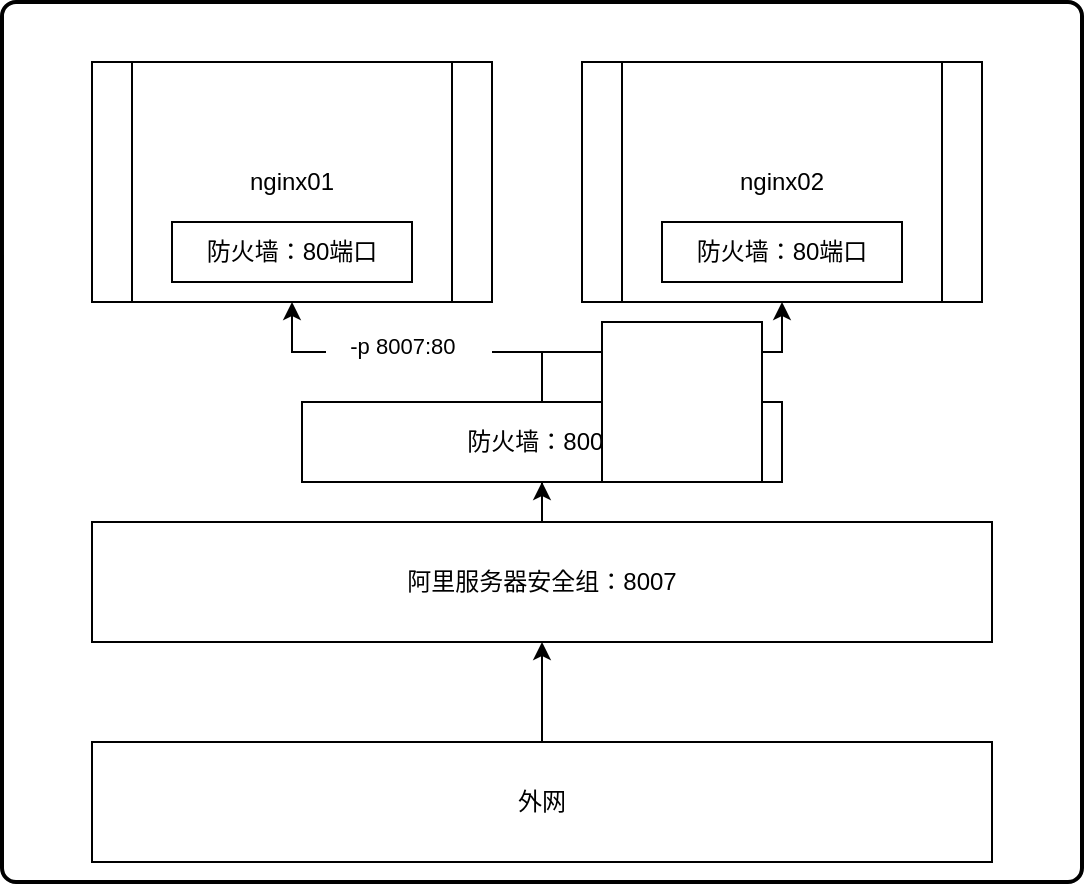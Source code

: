 <mxfile version="14.1.4" type="github">
  <diagram id="C5RBs43oDa-KdzZeNtuy" name="Page-1">
    <mxGraphModel dx="990" dy="564" grid="1" gridSize="10" guides="1" tooltips="1" connect="1" arrows="1" fold="1" page="1" pageScale="1" pageWidth="827" pageHeight="1169" math="0" shadow="0">
      <root>
        <mxCell id="WIyWlLk6GJQsqaUBKTNV-0" />
        <mxCell id="WIyWlLk6GJQsqaUBKTNV-1" parent="WIyWlLk6GJQsqaUBKTNV-0" />
        <mxCell id="Dj2M7m-YlJwB_Q1XWxw9-22" value="" style="rounded=1;whiteSpace=wrap;html=1;absoluteArcSize=1;arcSize=14;strokeWidth=2;fillColor=#ffffff;" vertex="1" parent="WIyWlLk6GJQsqaUBKTNV-1">
          <mxGeometry x="80" y="480" width="540" height="440" as="geometry" />
        </mxCell>
        <mxCell id="Dj2M7m-YlJwB_Q1XWxw9-12" style="edgeStyle=orthogonalEdgeStyle;rounded=0;orthogonalLoop=1;jettySize=auto;html=1;exitX=0.5;exitY=0;exitDx=0;exitDy=0;" edge="1" parent="WIyWlLk6GJQsqaUBKTNV-1" source="Dj2M7m-YlJwB_Q1XWxw9-3" target="Dj2M7m-YlJwB_Q1XWxw9-5">
          <mxGeometry relative="1" as="geometry" />
        </mxCell>
        <mxCell id="Dj2M7m-YlJwB_Q1XWxw9-3" value="阿里服务器安全组：8007" style="rounded=0;whiteSpace=wrap;html=1;" vertex="1" parent="WIyWlLk6GJQsqaUBKTNV-1">
          <mxGeometry x="125" y="740" width="450" height="60" as="geometry" />
        </mxCell>
        <mxCell id="Dj2M7m-YlJwB_Q1XWxw9-10" style="edgeStyle=orthogonalEdgeStyle;rounded=0;orthogonalLoop=1;jettySize=auto;html=1;exitX=0.5;exitY=0;exitDx=0;exitDy=0;entryX=0.5;entryY=1;entryDx=0;entryDy=0;" edge="1" parent="WIyWlLk6GJQsqaUBKTNV-1" source="Dj2M7m-YlJwB_Q1XWxw9-4" target="Dj2M7m-YlJwB_Q1XWxw9-3">
          <mxGeometry relative="1" as="geometry" />
        </mxCell>
        <mxCell id="Dj2M7m-YlJwB_Q1XWxw9-4" value="外网" style="rounded=0;whiteSpace=wrap;html=1;" vertex="1" parent="WIyWlLk6GJQsqaUBKTNV-1">
          <mxGeometry x="125" y="850" width="450" height="60" as="geometry" />
        </mxCell>
        <mxCell id="Dj2M7m-YlJwB_Q1XWxw9-8" style="edgeStyle=orthogonalEdgeStyle;rounded=0;orthogonalLoop=1;jettySize=auto;html=1;exitX=0.5;exitY=0;exitDx=0;exitDy=0;entryX=0.5;entryY=1;entryDx=0;entryDy=0;" edge="1" parent="WIyWlLk6GJQsqaUBKTNV-1" source="Dj2M7m-YlJwB_Q1XWxw9-5" target="Dj2M7m-YlJwB_Q1XWxw9-6">
          <mxGeometry relative="1" as="geometry" />
        </mxCell>
        <mxCell id="Dj2M7m-YlJwB_Q1XWxw9-13" value="&amp;nbsp; &amp;nbsp; -p 8007:80&amp;nbsp; &amp;nbsp; &amp;nbsp;&amp;nbsp;" style="edgeLabel;html=1;align=center;verticalAlign=middle;resizable=0;points=[];" vertex="1" connectable="0" parent="Dj2M7m-YlJwB_Q1XWxw9-8">
          <mxGeometry x="0.058" y="-3" relative="1" as="geometry">
            <mxPoint as="offset" />
          </mxGeometry>
        </mxCell>
        <mxCell id="Dj2M7m-YlJwB_Q1XWxw9-19" style="edgeStyle=orthogonalEdgeStyle;rounded=0;orthogonalLoop=1;jettySize=auto;html=1;exitX=0.5;exitY=0;exitDx=0;exitDy=0;entryX=0.5;entryY=1;entryDx=0;entryDy=0;" edge="1" parent="WIyWlLk6GJQsqaUBKTNV-1" source="Dj2M7m-YlJwB_Q1XWxw9-5" target="Dj2M7m-YlJwB_Q1XWxw9-17">
          <mxGeometry relative="1" as="geometry" />
        </mxCell>
        <mxCell id="Dj2M7m-YlJwB_Q1XWxw9-5" value="防火墙：8007" style="rounded=0;whiteSpace=wrap;html=1;" vertex="1" parent="WIyWlLk6GJQsqaUBKTNV-1">
          <mxGeometry x="230" y="680" width="240" height="40" as="geometry" />
        </mxCell>
        <mxCell id="Dj2M7m-YlJwB_Q1XWxw9-6" value="nginx01" style="shape=process;whiteSpace=wrap;html=1;backgroundOutline=1;" vertex="1" parent="WIyWlLk6GJQsqaUBKTNV-1">
          <mxGeometry x="125" y="510" width="200" height="120" as="geometry" />
        </mxCell>
        <mxCell id="Dj2M7m-YlJwB_Q1XWxw9-7" value="防火墙：80端口" style="rounded=0;whiteSpace=wrap;html=1;" vertex="1" parent="WIyWlLk6GJQsqaUBKTNV-1">
          <mxGeometry x="165" y="590" width="120" height="30" as="geometry" />
        </mxCell>
        <mxCell id="Dj2M7m-YlJwB_Q1XWxw9-17" value="nginx02" style="shape=process;whiteSpace=wrap;html=1;backgroundOutline=1;" vertex="1" parent="WIyWlLk6GJQsqaUBKTNV-1">
          <mxGeometry x="370" y="510" width="200" height="120" as="geometry" />
        </mxCell>
        <mxCell id="Dj2M7m-YlJwB_Q1XWxw9-18" value="防火墙：80端口" style="rounded=0;whiteSpace=wrap;html=1;" vertex="1" parent="WIyWlLk6GJQsqaUBKTNV-1">
          <mxGeometry x="410" y="590" width="120" height="30" as="geometry" />
        </mxCell>
        <mxCell id="Dj2M7m-YlJwB_Q1XWxw9-20" value="" style="whiteSpace=wrap;html=1;aspect=fixed;fillColor=#ffffff;" vertex="1" parent="WIyWlLk6GJQsqaUBKTNV-1">
          <mxGeometry x="380" y="640" width="80" height="80" as="geometry" />
        </mxCell>
      </root>
    </mxGraphModel>
  </diagram>
</mxfile>
